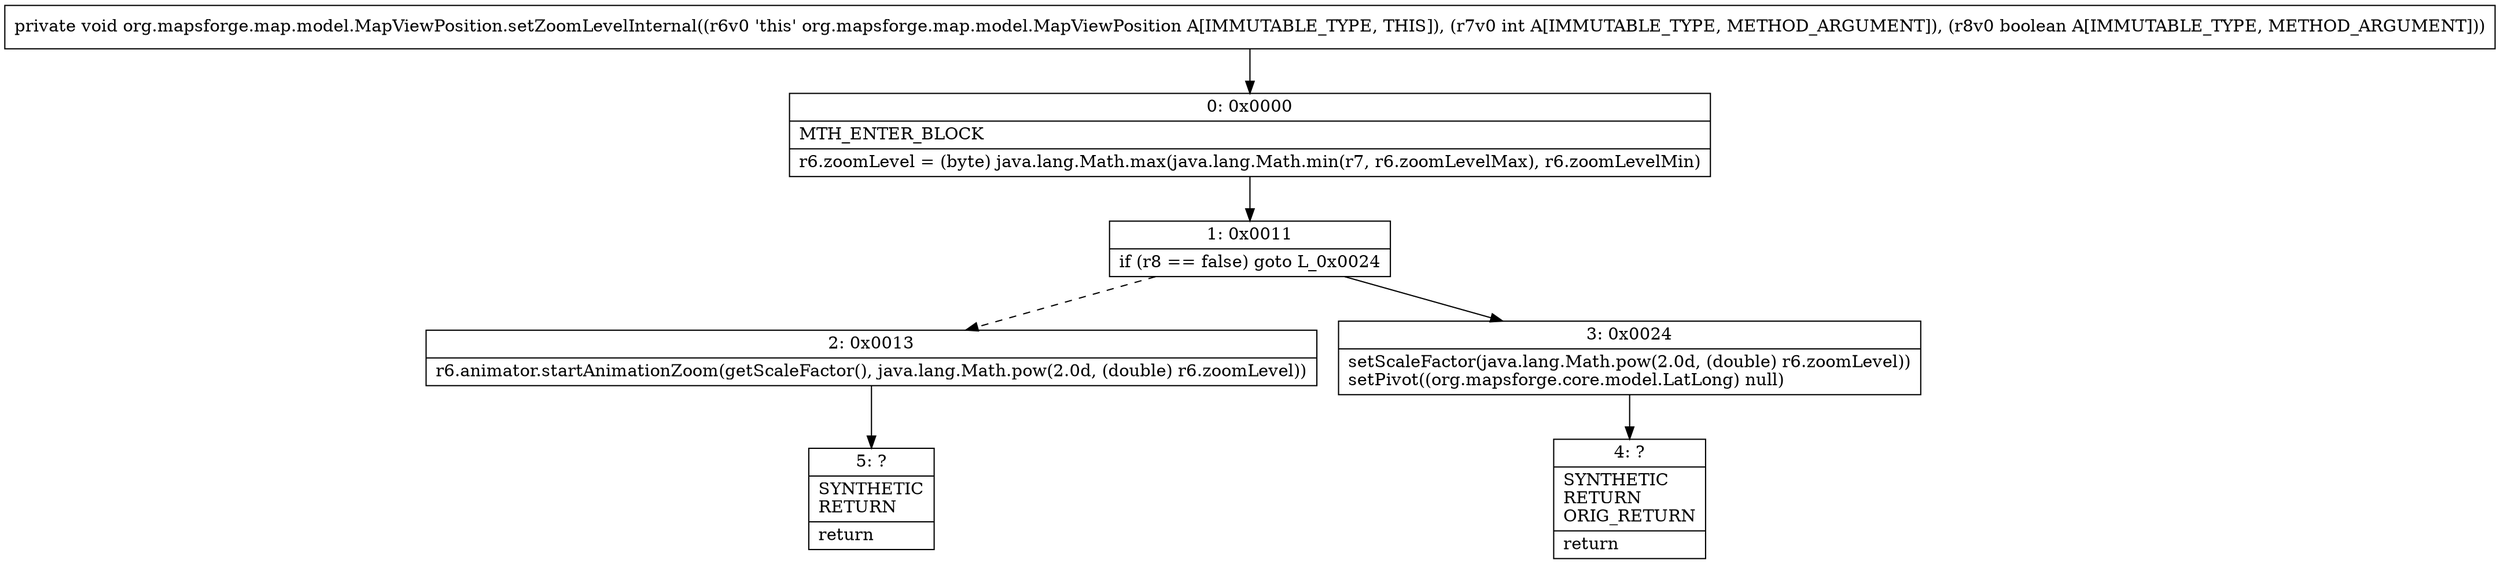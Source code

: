 digraph "CFG fororg.mapsforge.map.model.MapViewPosition.setZoomLevelInternal(IZ)V" {
Node_0 [shape=record,label="{0\:\ 0x0000|MTH_ENTER_BLOCK\l|r6.zoomLevel = (byte) java.lang.Math.max(java.lang.Math.min(r7, r6.zoomLevelMax), r6.zoomLevelMin)\l}"];
Node_1 [shape=record,label="{1\:\ 0x0011|if (r8 == false) goto L_0x0024\l}"];
Node_2 [shape=record,label="{2\:\ 0x0013|r6.animator.startAnimationZoom(getScaleFactor(), java.lang.Math.pow(2.0d, (double) r6.zoomLevel))\l}"];
Node_3 [shape=record,label="{3\:\ 0x0024|setScaleFactor(java.lang.Math.pow(2.0d, (double) r6.zoomLevel))\lsetPivot((org.mapsforge.core.model.LatLong) null)\l}"];
Node_4 [shape=record,label="{4\:\ ?|SYNTHETIC\lRETURN\lORIG_RETURN\l|return\l}"];
Node_5 [shape=record,label="{5\:\ ?|SYNTHETIC\lRETURN\l|return\l}"];
MethodNode[shape=record,label="{private void org.mapsforge.map.model.MapViewPosition.setZoomLevelInternal((r6v0 'this' org.mapsforge.map.model.MapViewPosition A[IMMUTABLE_TYPE, THIS]), (r7v0 int A[IMMUTABLE_TYPE, METHOD_ARGUMENT]), (r8v0 boolean A[IMMUTABLE_TYPE, METHOD_ARGUMENT])) }"];
MethodNode -> Node_0;
Node_0 -> Node_1;
Node_1 -> Node_2[style=dashed];
Node_1 -> Node_3;
Node_2 -> Node_5;
Node_3 -> Node_4;
}


